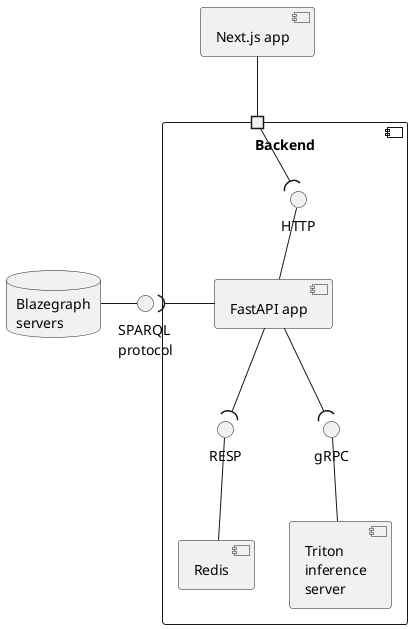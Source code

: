 @startuml
database "Blazegraph\nservers" as bg
interface "SPARQL\nprotocol" as sparql
bg -right- sparql

component "Backend" {
  [Triton\ninference\nserver] as triton
  interface "gRPC" as grpc
  triton -up- grpc

  [Redis] as redis
  interface "RESP" as resp
  redis -up- resp

  [FastAPI app] as fastapi
  fastapi -right-( sparql
  fastapi -down-( grpc
  fastapi -down-( resp
  interface "HTTP" as http
  fastapi -up- http

  port " " as p
  p -right-( http
}

[Next.js app] as nextapp
nextapp -down- p
@enduml